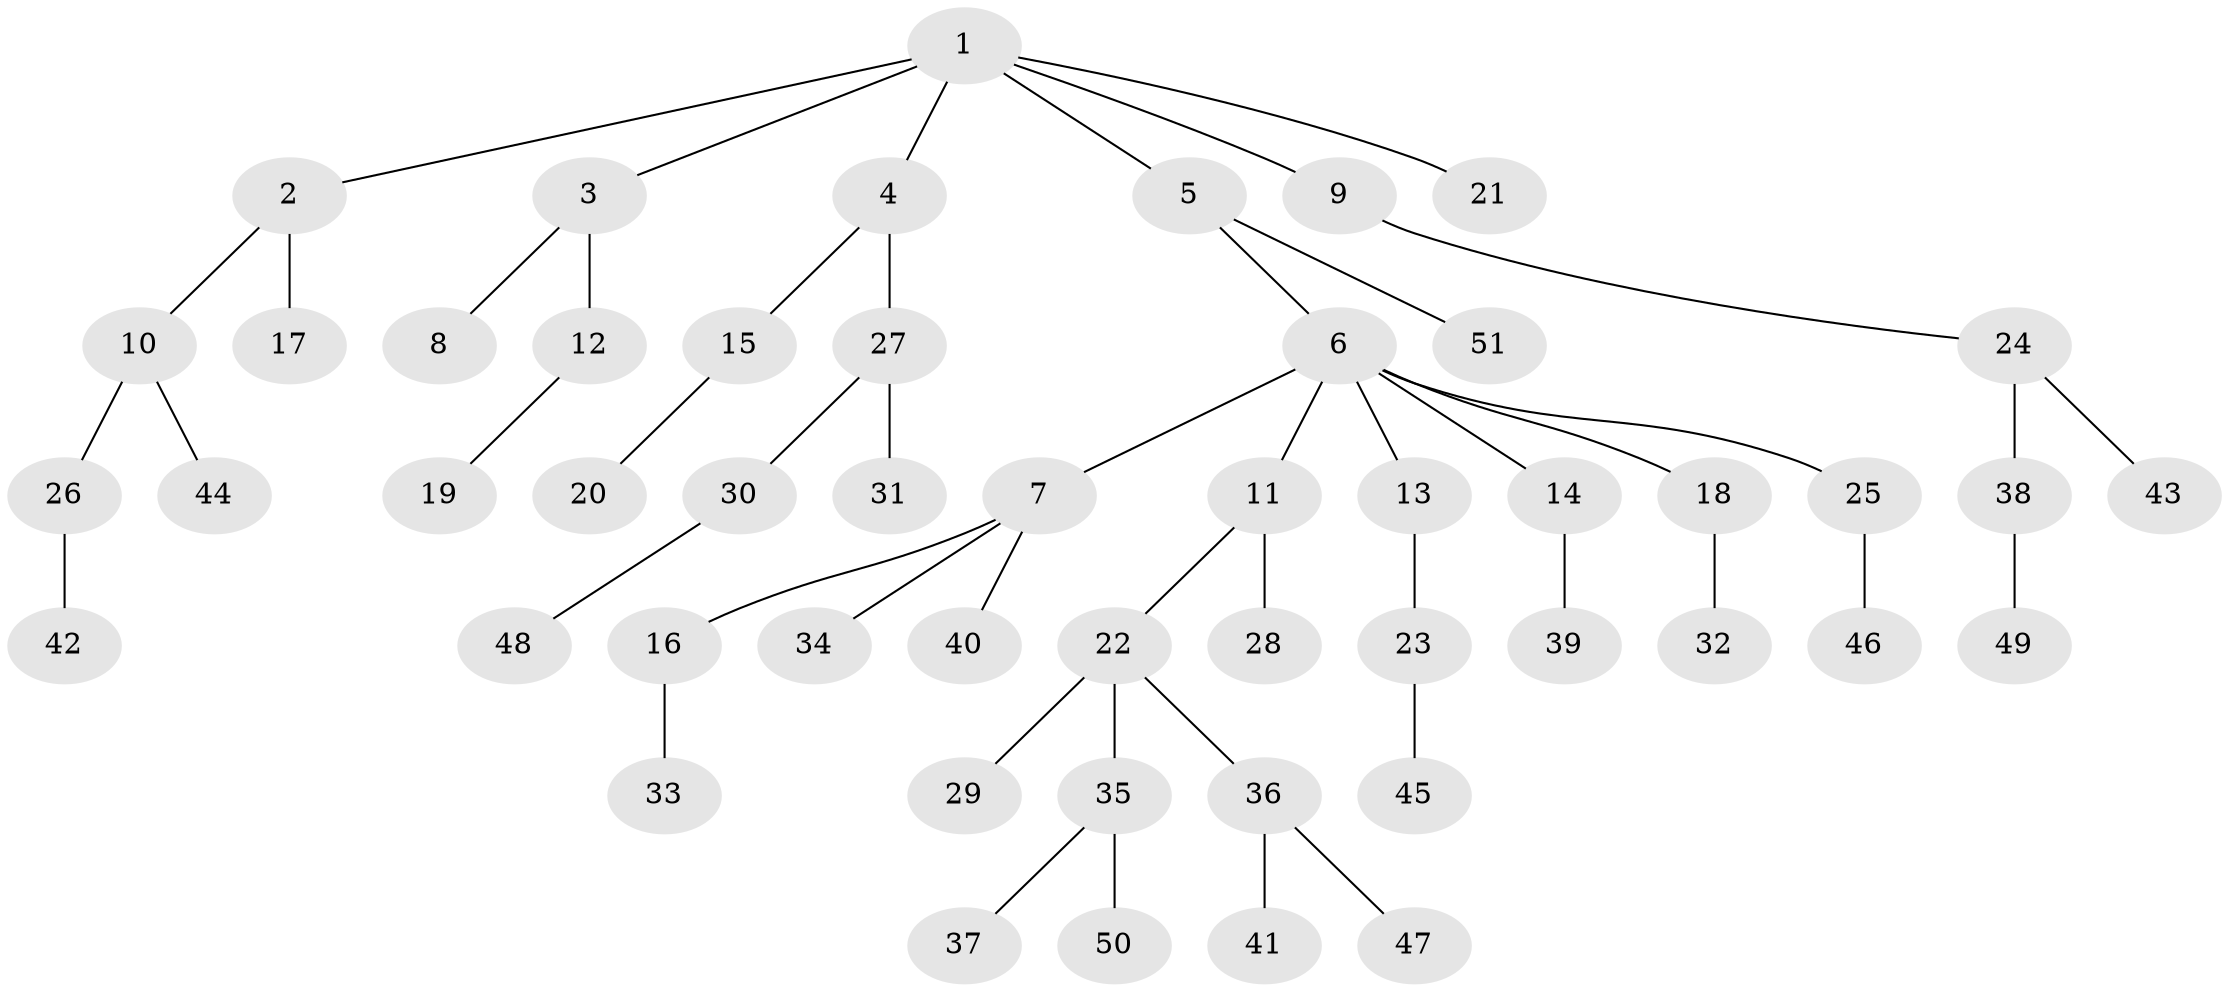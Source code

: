 // coarse degree distribution, {2: 0.23529411764705882, 5: 0.058823529411764705, 1: 0.5882352941176471, 3: 0.058823529411764705, 6: 0.058823529411764705}
// Generated by graph-tools (version 1.1) at 2025/37/03/04/25 23:37:19]
// undirected, 51 vertices, 50 edges
graph export_dot {
  node [color=gray90,style=filled];
  1;
  2;
  3;
  4;
  5;
  6;
  7;
  8;
  9;
  10;
  11;
  12;
  13;
  14;
  15;
  16;
  17;
  18;
  19;
  20;
  21;
  22;
  23;
  24;
  25;
  26;
  27;
  28;
  29;
  30;
  31;
  32;
  33;
  34;
  35;
  36;
  37;
  38;
  39;
  40;
  41;
  42;
  43;
  44;
  45;
  46;
  47;
  48;
  49;
  50;
  51;
  1 -- 2;
  1 -- 3;
  1 -- 4;
  1 -- 5;
  1 -- 9;
  1 -- 21;
  2 -- 10;
  2 -- 17;
  3 -- 8;
  3 -- 12;
  4 -- 15;
  4 -- 27;
  5 -- 6;
  5 -- 51;
  6 -- 7;
  6 -- 11;
  6 -- 13;
  6 -- 14;
  6 -- 18;
  6 -- 25;
  7 -- 16;
  7 -- 34;
  7 -- 40;
  9 -- 24;
  10 -- 26;
  10 -- 44;
  11 -- 22;
  11 -- 28;
  12 -- 19;
  13 -- 23;
  14 -- 39;
  15 -- 20;
  16 -- 33;
  18 -- 32;
  22 -- 29;
  22 -- 35;
  22 -- 36;
  23 -- 45;
  24 -- 38;
  24 -- 43;
  25 -- 46;
  26 -- 42;
  27 -- 30;
  27 -- 31;
  30 -- 48;
  35 -- 37;
  35 -- 50;
  36 -- 41;
  36 -- 47;
  38 -- 49;
}
